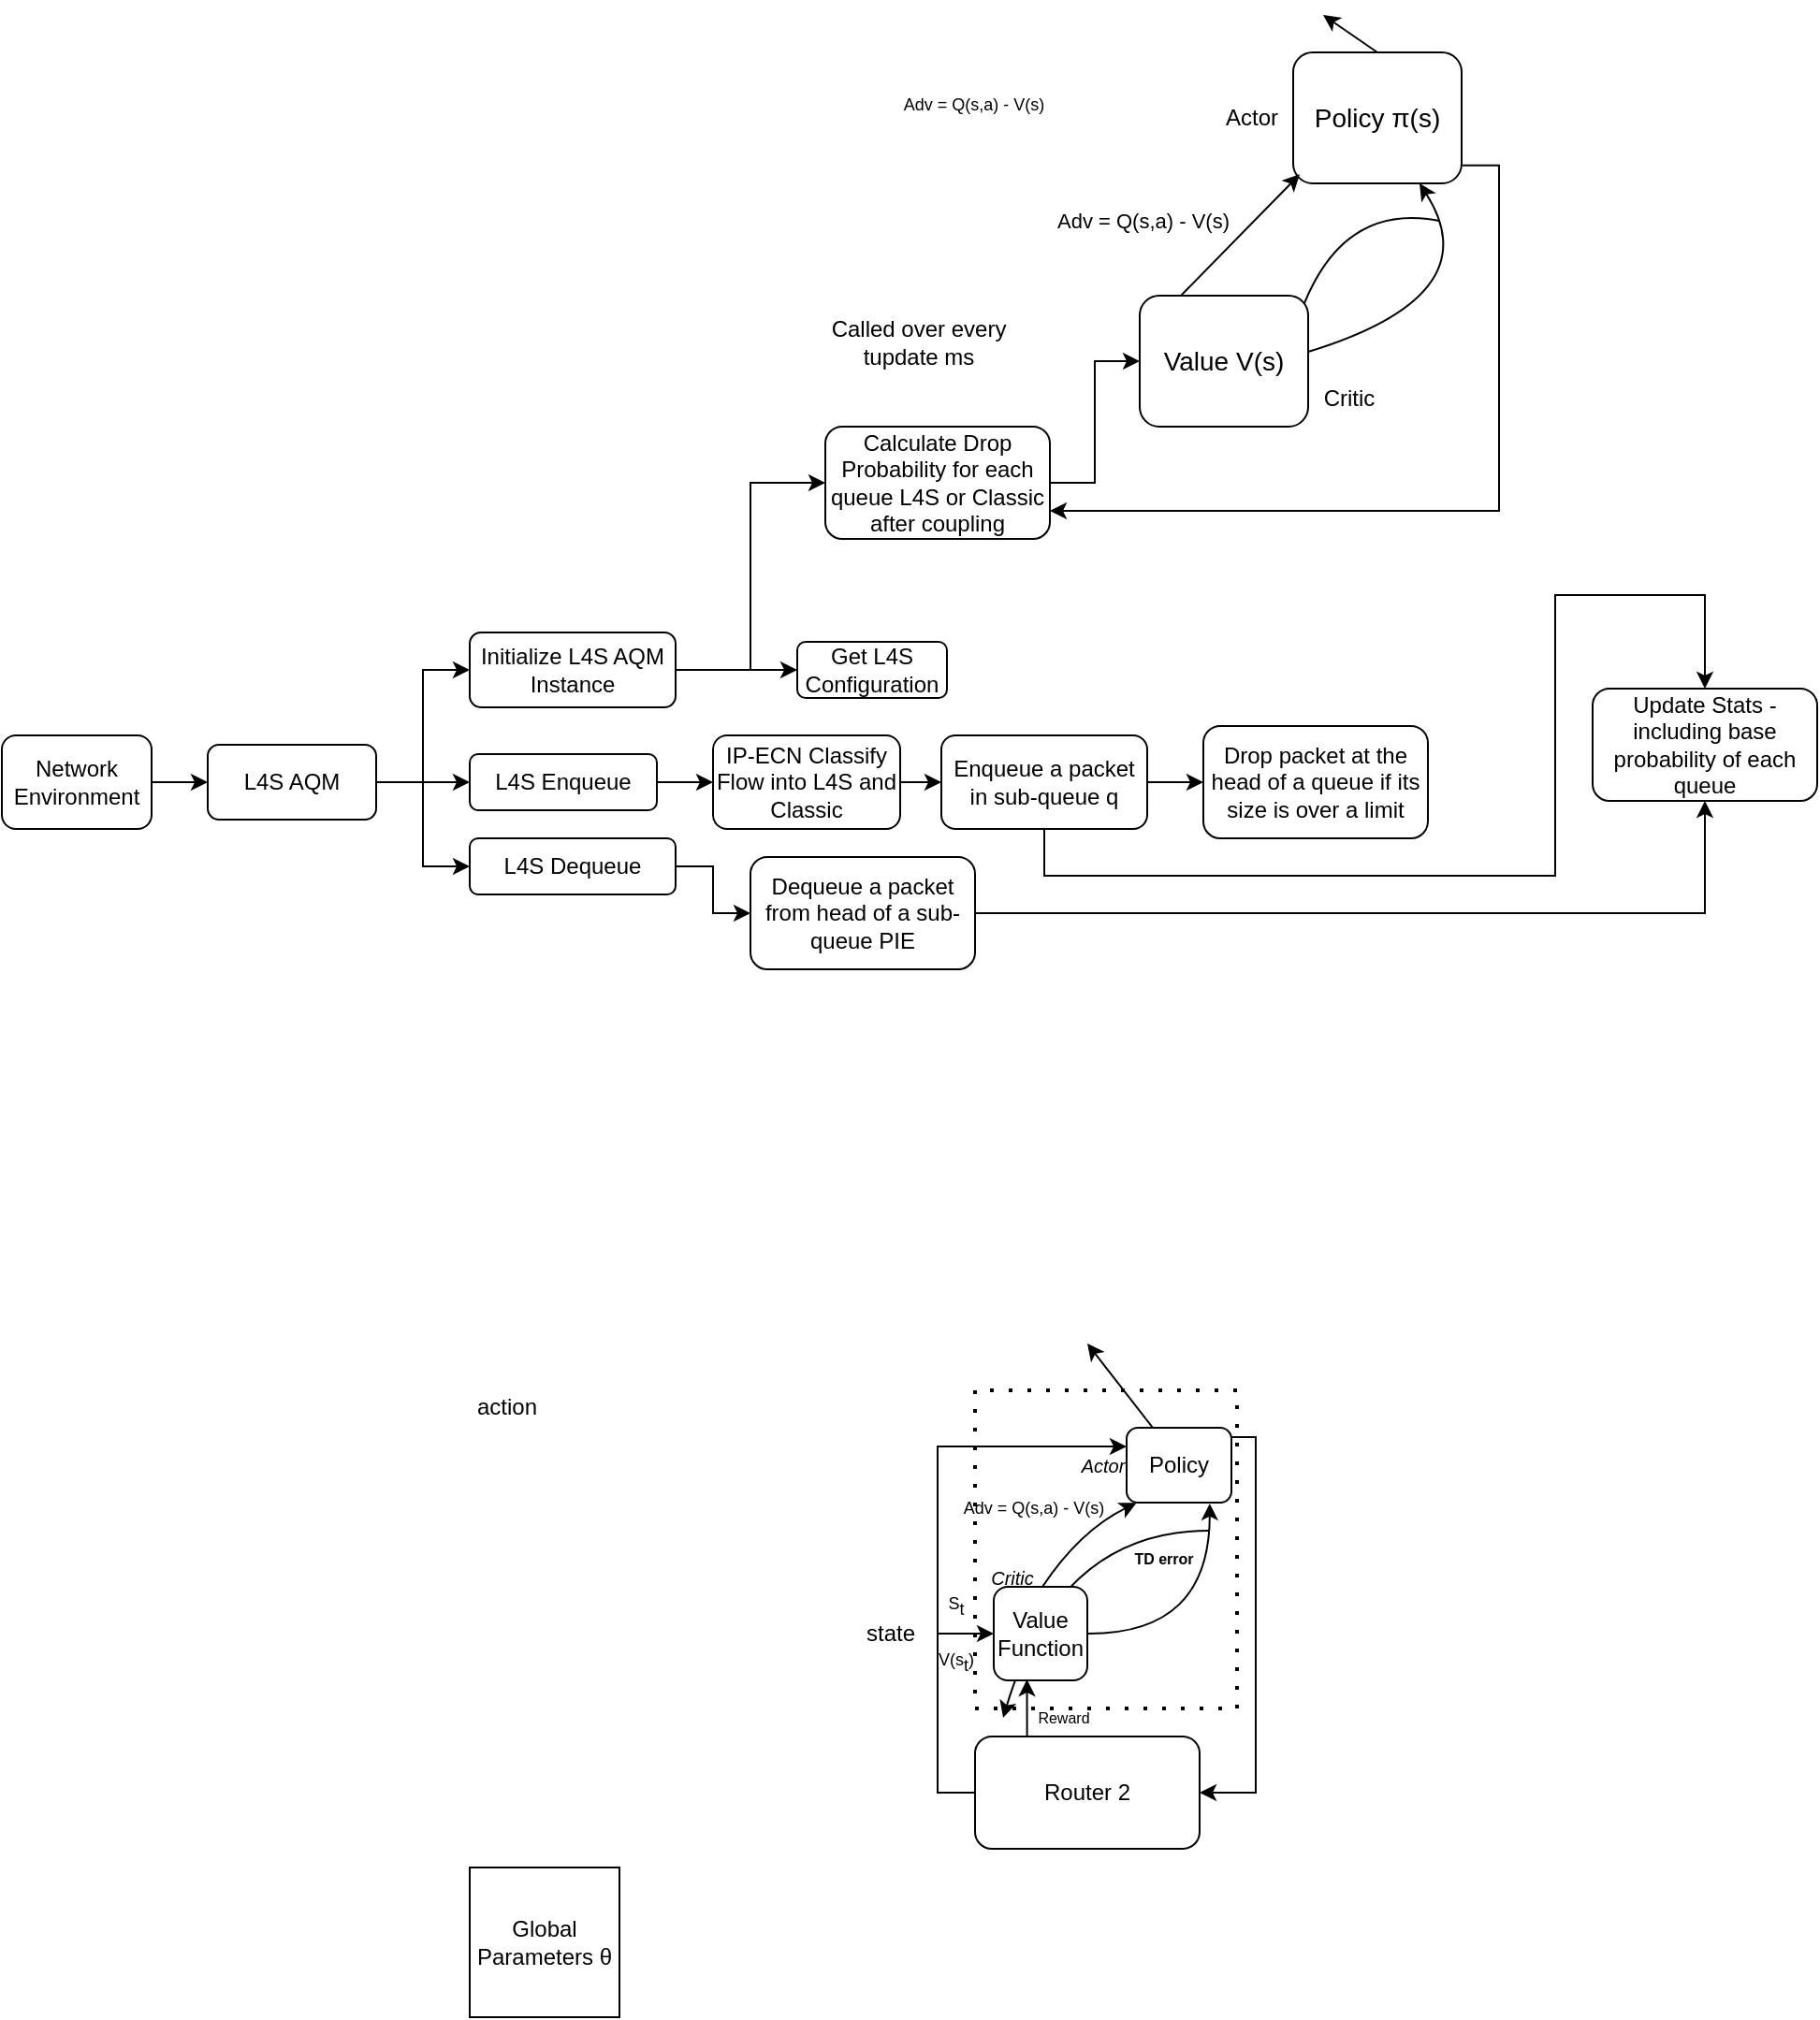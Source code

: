 <mxfile version="24.5.2" type="device">
  <diagram name="Page-1" id="ThGVcTv6Rneue8k59k8M">
    <mxGraphModel dx="1018" dy="1684" grid="1" gridSize="10" guides="1" tooltips="1" connect="1" arrows="1" fold="1" page="1" pageScale="1" pageWidth="827" pageHeight="1169" math="0" shadow="0">
      <root>
        <mxCell id="0" />
        <mxCell id="1" parent="0" />
        <mxCell id="E5vrX9dujn3w_KabcVko-6" style="edgeStyle=orthogonalEdgeStyle;rounded=0;orthogonalLoop=1;jettySize=auto;html=1;exitX=1;exitY=0.5;exitDx=0;exitDy=0;entryX=0;entryY=0.5;entryDx=0;entryDy=0;" parent="1" source="E5vrX9dujn3w_KabcVko-2" target="E5vrX9dujn3w_KabcVko-5" edge="1">
          <mxGeometry relative="1" as="geometry" />
        </mxCell>
        <mxCell id="zYL4b-B8g1KOYWPoWz04-9" style="edgeStyle=orthogonalEdgeStyle;rounded=0;orthogonalLoop=1;jettySize=auto;html=1;exitX=1;exitY=0.5;exitDx=0;exitDy=0;entryX=0;entryY=0.5;entryDx=0;entryDy=0;" parent="1" source="E5vrX9dujn3w_KabcVko-2" target="E5vrX9dujn3w_KabcVko-9" edge="1">
          <mxGeometry relative="1" as="geometry" />
        </mxCell>
        <mxCell id="zYL4b-B8g1KOYWPoWz04-10" style="edgeStyle=orthogonalEdgeStyle;rounded=0;orthogonalLoop=1;jettySize=auto;html=1;exitX=1;exitY=0.5;exitDx=0;exitDy=0;entryX=0;entryY=0.5;entryDx=0;entryDy=0;" parent="1" source="E5vrX9dujn3w_KabcVko-2" target="zYL4b-B8g1KOYWPoWz04-5" edge="1">
          <mxGeometry relative="1" as="geometry" />
        </mxCell>
        <mxCell id="E5vrX9dujn3w_KabcVko-2" value="L4S AQM" style="rounded=1;whiteSpace=wrap;html=1;" parent="1" vertex="1">
          <mxGeometry x="200" y="230" width="90" height="40" as="geometry" />
        </mxCell>
        <mxCell id="E5vrX9dujn3w_KabcVko-4" style="edgeStyle=orthogonalEdgeStyle;rounded=0;orthogonalLoop=1;jettySize=auto;html=1;" parent="1" source="E5vrX9dujn3w_KabcVko-3" target="E5vrX9dujn3w_KabcVko-2" edge="1">
          <mxGeometry relative="1" as="geometry" />
        </mxCell>
        <mxCell id="E5vrX9dujn3w_KabcVko-3" value="Network Environment" style="rounded=1;whiteSpace=wrap;html=1;" parent="1" vertex="1">
          <mxGeometry x="90" y="225" width="80" height="50" as="geometry" />
        </mxCell>
        <mxCell id="E5vrX9dujn3w_KabcVko-8" style="edgeStyle=orthogonalEdgeStyle;rounded=0;orthogonalLoop=1;jettySize=auto;html=1;" parent="1" source="E5vrX9dujn3w_KabcVko-5" target="E5vrX9dujn3w_KabcVko-7" edge="1">
          <mxGeometry relative="1" as="geometry" />
        </mxCell>
        <mxCell id="Fi-NjW9-c_K33PUsc-ZF-9" style="edgeStyle=orthogonalEdgeStyle;rounded=0;orthogonalLoop=1;jettySize=auto;html=1;entryX=0;entryY=0.5;entryDx=0;entryDy=0;" parent="1" source="E5vrX9dujn3w_KabcVko-5" target="zYL4b-B8g1KOYWPoWz04-3" edge="1">
          <mxGeometry relative="1" as="geometry" />
        </mxCell>
        <mxCell id="E5vrX9dujn3w_KabcVko-5" value="Initialize L4S AQM Instance" style="rounded=1;whiteSpace=wrap;html=1;" parent="1" vertex="1">
          <mxGeometry x="340" y="170" width="110" height="40" as="geometry" />
        </mxCell>
        <mxCell id="E5vrX9dujn3w_KabcVko-7" value="Get L4S Configuration" style="rounded=1;whiteSpace=wrap;html=1;" parent="1" vertex="1">
          <mxGeometry x="515" y="175" width="80" height="30" as="geometry" />
        </mxCell>
        <mxCell id="zYL4b-B8g1KOYWPoWz04-11" style="edgeStyle=orthogonalEdgeStyle;rounded=0;orthogonalLoop=1;jettySize=auto;html=1;exitX=1;exitY=0.5;exitDx=0;exitDy=0;entryX=0;entryY=0.5;entryDx=0;entryDy=0;" parent="1" source="E5vrX9dujn3w_KabcVko-9" target="E5vrX9dujn3w_KabcVko-10" edge="1">
          <mxGeometry relative="1" as="geometry" />
        </mxCell>
        <mxCell id="E5vrX9dujn3w_KabcVko-9" value="L4S Enqueue" style="rounded=1;whiteSpace=wrap;html=1;" parent="1" vertex="1">
          <mxGeometry x="340" y="235" width="100" height="30" as="geometry" />
        </mxCell>
        <mxCell id="zYL4b-B8g1KOYWPoWz04-13" style="edgeStyle=orthogonalEdgeStyle;rounded=0;orthogonalLoop=1;jettySize=auto;html=1;exitX=1;exitY=0.5;exitDx=0;exitDy=0;" parent="1" source="E5vrX9dujn3w_KabcVko-10" target="zYL4b-B8g1KOYWPoWz04-1" edge="1">
          <mxGeometry relative="1" as="geometry" />
        </mxCell>
        <mxCell id="E5vrX9dujn3w_KabcVko-10" value="IP-ECN Classify Flow into L4S and Classic" style="rounded=1;whiteSpace=wrap;html=1;" parent="1" vertex="1">
          <mxGeometry x="470" y="225" width="100" height="50" as="geometry" />
        </mxCell>
        <mxCell id="zYL4b-B8g1KOYWPoWz04-14" style="edgeStyle=orthogonalEdgeStyle;rounded=0;orthogonalLoop=1;jettySize=auto;html=1;exitX=1;exitY=0.5;exitDx=0;exitDy=0;entryX=0;entryY=0.5;entryDx=0;entryDy=0;" parent="1" source="zYL4b-B8g1KOYWPoWz04-1" target="zYL4b-B8g1KOYWPoWz04-2" edge="1">
          <mxGeometry relative="1" as="geometry" />
        </mxCell>
        <mxCell id="Fi-NjW9-c_K33PUsc-ZF-7" style="edgeStyle=orthogonalEdgeStyle;rounded=0;orthogonalLoop=1;jettySize=auto;html=1;exitX=0.5;exitY=1;exitDx=0;exitDy=0;entryX=0.5;entryY=0;entryDx=0;entryDy=0;" parent="1" source="zYL4b-B8g1KOYWPoWz04-1" target="zYL4b-B8g1KOYWPoWz04-7" edge="1">
          <mxGeometry relative="1" as="geometry">
            <Array as="points">
              <mxPoint x="690" y="300" />
              <mxPoint x="920" y="300" />
              <mxPoint x="920" y="150" />
              <mxPoint x="1010" y="150" />
            </Array>
          </mxGeometry>
        </mxCell>
        <mxCell id="zYL4b-B8g1KOYWPoWz04-1" value="Enqueue a packet in sub-queue q" style="rounded=1;whiteSpace=wrap;html=1;" parent="1" vertex="1">
          <mxGeometry x="592" y="225" width="110" height="50" as="geometry" />
        </mxCell>
        <mxCell id="zYL4b-B8g1KOYWPoWz04-2" value="Drop packet at the head of a queue if its size is over a limit" style="rounded=1;whiteSpace=wrap;html=1;" parent="1" vertex="1">
          <mxGeometry x="732" y="220" width="120" height="60" as="geometry" />
        </mxCell>
        <mxCell id="eYUPpmFHqzpojE2skQQ4-16" style="edgeStyle=orthogonalEdgeStyle;rounded=0;orthogonalLoop=1;jettySize=auto;html=1;exitX=1;exitY=0.5;exitDx=0;exitDy=0;entryX=0;entryY=0.5;entryDx=0;entryDy=0;" edge="1" parent="1" source="zYL4b-B8g1KOYWPoWz04-3" target="eYUPpmFHqzpojE2skQQ4-1">
          <mxGeometry relative="1" as="geometry" />
        </mxCell>
        <mxCell id="zYL4b-B8g1KOYWPoWz04-3" value="Calculate Drop Probability for each queue L4S or Classic after coupling" style="rounded=1;whiteSpace=wrap;html=1;" parent="1" vertex="1">
          <mxGeometry x="530" y="60" width="120" height="60" as="geometry" />
        </mxCell>
        <mxCell id="zYL4b-B8g1KOYWPoWz04-4" value="Called over every tupdate ms" style="text;html=1;align=center;verticalAlign=middle;whiteSpace=wrap;rounded=0;" parent="1" vertex="1">
          <mxGeometry x="530" width="100" height="30" as="geometry" />
        </mxCell>
        <mxCell id="zYL4b-B8g1KOYWPoWz04-16" style="edgeStyle=orthogonalEdgeStyle;rounded=0;orthogonalLoop=1;jettySize=auto;html=1;" parent="1" source="zYL4b-B8g1KOYWPoWz04-5" target="zYL4b-B8g1KOYWPoWz04-6" edge="1">
          <mxGeometry relative="1" as="geometry" />
        </mxCell>
        <mxCell id="zYL4b-B8g1KOYWPoWz04-5" value="L4S Dequeue" style="rounded=1;whiteSpace=wrap;html=1;" parent="1" vertex="1">
          <mxGeometry x="340" y="280" width="110" height="30" as="geometry" />
        </mxCell>
        <mxCell id="Fi-NjW9-c_K33PUsc-ZF-8" style="edgeStyle=orthogonalEdgeStyle;rounded=0;orthogonalLoop=1;jettySize=auto;html=1;" parent="1" source="zYL4b-B8g1KOYWPoWz04-6" target="zYL4b-B8g1KOYWPoWz04-7" edge="1">
          <mxGeometry relative="1" as="geometry" />
        </mxCell>
        <mxCell id="zYL4b-B8g1KOYWPoWz04-6" value="Dequeue a packet from head of a sub-queue PIE" style="rounded=1;whiteSpace=wrap;html=1;" parent="1" vertex="1">
          <mxGeometry x="490" y="290" width="120" height="60" as="geometry" />
        </mxCell>
        <mxCell id="zYL4b-B8g1KOYWPoWz04-7" value="Update Stats - including base probability of each queue" style="rounded=1;whiteSpace=wrap;html=1;" parent="1" vertex="1">
          <mxGeometry x="940" y="200" width="120" height="60" as="geometry" />
        </mxCell>
        <mxCell id="zYL4b-B8g1KOYWPoWz04-87" value="action" style="text;html=1;align=center;verticalAlign=middle;whiteSpace=wrap;rounded=0;" parent="1" vertex="1">
          <mxGeometry x="330" y="569" width="60" height="30" as="geometry" />
        </mxCell>
        <mxCell id="pEbdKooX2DtS_LslaIFQ-9" value="Global Parameters&amp;nbsp;θ" style="whiteSpace=wrap;html=1;aspect=fixed;" parent="1" vertex="1">
          <mxGeometry x="340" y="830" width="80" height="80" as="geometry" />
        </mxCell>
        <mxCell id="Fi-NjW9-c_K33PUsc-ZF-11" style="edgeStyle=orthogonalEdgeStyle;rounded=0;orthogonalLoop=1;jettySize=auto;html=1;exitX=0;exitY=0.5;exitDx=0;exitDy=0;entryX=0;entryY=0.25;entryDx=0;entryDy=0;" parent="1" source="Fi-NjW9-c_K33PUsc-ZF-12" target="Fi-NjW9-c_K33PUsc-ZF-23" edge="1">
          <mxGeometry relative="1" as="geometry" />
        </mxCell>
        <mxCell id="Fi-NjW9-c_K33PUsc-ZF-12" value="Router 2" style="rounded=1;whiteSpace=wrap;html=1;" parent="1" vertex="1">
          <mxGeometry x="610" y="760" width="120" height="60" as="geometry" />
        </mxCell>
        <mxCell id="Fi-NjW9-c_K33PUsc-ZF-13" style="edgeStyle=orthogonalEdgeStyle;rounded=0;orthogonalLoop=1;jettySize=auto;html=1;exitX=0;exitY=0.5;exitDx=0;exitDy=0;endArrow=none;endFill=0;startArrow=classic;startFill=1;" parent="1" edge="1">
          <mxGeometry relative="1" as="geometry">
            <mxPoint x="590" y="705" as="targetPoint" />
            <mxPoint x="620" y="705" as="sourcePoint" />
          </mxGeometry>
        </mxCell>
        <mxCell id="Fi-NjW9-c_K33PUsc-ZF-14" style="rounded=0;orthogonalLoop=1;jettySize=auto;html=1;exitX=1;exitY=0.5;exitDx=0;exitDy=0;entryX=0.793;entryY=1.011;entryDx=0;entryDy=0;edgeStyle=orthogonalEdgeStyle;curved=1;entryPerimeter=0;" parent="1" target="Fi-NjW9-c_K33PUsc-ZF-23" edge="1">
          <mxGeometry relative="1" as="geometry">
            <mxPoint x="670" y="705" as="sourcePoint" />
          </mxGeometry>
        </mxCell>
        <mxCell id="Fi-NjW9-c_K33PUsc-ZF-15" style="edgeStyle=orthogonalEdgeStyle;rounded=0;orthogonalLoop=1;jettySize=auto;html=1;entryX=1;entryY=0.5;entryDx=0;entryDy=0;exitX=1;exitY=0.5;exitDx=0;exitDy=0;" parent="1" source="Fi-NjW9-c_K33PUsc-ZF-23" target="Fi-NjW9-c_K33PUsc-ZF-12" edge="1">
          <mxGeometry relative="1" as="geometry">
            <Array as="points">
              <mxPoint x="760" y="600" />
              <mxPoint x="760" y="790" />
            </Array>
          </mxGeometry>
        </mxCell>
        <mxCell id="Fi-NjW9-c_K33PUsc-ZF-16" value="V(s&lt;sub style=&quot;font-size: 9px;&quot;&gt;t&lt;/sub&gt;)" style="text;html=1;align=center;verticalAlign=middle;whiteSpace=wrap;rounded=0;fontSize=9;" parent="1" vertex="1">
          <mxGeometry x="585" y="710" width="30" height="20" as="geometry" />
        </mxCell>
        <mxCell id="Fi-NjW9-c_K33PUsc-ZF-17" value="S&lt;sub style=&quot;font-size: 9px;&quot;&gt;t&lt;/sub&gt;" style="text;html=1;align=center;verticalAlign=middle;whiteSpace=wrap;rounded=0;fontSize=9;" parent="1" vertex="1">
          <mxGeometry x="590" y="680" width="20" height="20" as="geometry" />
        </mxCell>
        <mxCell id="Fi-NjW9-c_K33PUsc-ZF-18" value="" style="endArrow=classic;html=1;rounded=0;exitX=0.25;exitY=0;exitDx=0;exitDy=0;" parent="1" source="Fi-NjW9-c_K33PUsc-ZF-23" edge="1">
          <mxGeometry width="50" height="50" relative="1" as="geometry">
            <mxPoint x="590" y="570" as="sourcePoint" />
            <mxPoint x="670" y="550" as="targetPoint" />
          </mxGeometry>
        </mxCell>
        <mxCell id="Fi-NjW9-c_K33PUsc-ZF-19" style="edgeStyle=orthogonalEdgeStyle;rounded=0;orthogonalLoop=1;jettySize=auto;html=1;exitX=0.25;exitY=0;exitDx=0;exitDy=0;entryX=0.355;entryY=0.99;entryDx=0;entryDy=0;entryPerimeter=0;" parent="1" source="Fi-NjW9-c_K33PUsc-ZF-12" edge="1">
          <mxGeometry relative="1" as="geometry">
            <mxPoint x="637.75" y="729.5" as="targetPoint" />
          </mxGeometry>
        </mxCell>
        <mxCell id="Fi-NjW9-c_K33PUsc-ZF-20" value="Reward" style="text;html=1;align=center;verticalAlign=middle;whiteSpace=wrap;rounded=0;fontSize=8;" parent="1" vertex="1">
          <mxGeometry x="635" y="740" width="45" height="20" as="geometry" />
        </mxCell>
        <mxCell id="Fi-NjW9-c_K33PUsc-ZF-21" value="state" style="text;html=1;align=center;verticalAlign=middle;whiteSpace=wrap;rounded=0;" parent="1" vertex="1">
          <mxGeometry x="550" y="695" width="30" height="20" as="geometry" />
        </mxCell>
        <mxCell id="Fi-NjW9-c_K33PUsc-ZF-22" value="" style="swimlane;startSize=0;dashed=1;dashPattern=1 4;rounded=1;strokeWidth=2;" parent="1" vertex="1">
          <mxGeometry x="610" y="575" width="140" height="170" as="geometry" />
        </mxCell>
        <mxCell id="Fi-NjW9-c_K33PUsc-ZF-23" value="Policy" style="rounded=1;whiteSpace=wrap;html=1;" parent="Fi-NjW9-c_K33PUsc-ZF-22" vertex="1">
          <mxGeometry x="81" y="20" width="56" height="40" as="geometry" />
        </mxCell>
        <mxCell id="Fi-NjW9-c_K33PUsc-ZF-24" value="Critic" style="text;html=1;align=center;verticalAlign=middle;whiteSpace=wrap;rounded=0;fontSize=10;fontStyle=2" parent="Fi-NjW9-c_K33PUsc-ZF-22" vertex="1">
          <mxGeometry x="5" y="95" width="30" height="10" as="geometry" />
        </mxCell>
        <mxCell id="Fi-NjW9-c_K33PUsc-ZF-25" value="" style="endArrow=classic;html=1;rounded=0;curved=1;" parent="Fi-NjW9-c_K33PUsc-ZF-22" edge="1">
          <mxGeometry width="50" height="50" relative="1" as="geometry">
            <mxPoint x="125" y="75" as="sourcePoint" />
            <mxPoint x="15" y="175" as="targetPoint" />
            <Array as="points">
              <mxPoint x="45" y="75" />
            </Array>
          </mxGeometry>
        </mxCell>
        <mxCell id="Fi-NjW9-c_K33PUsc-ZF-26" value="TD error" style="text;html=1;align=center;verticalAlign=middle;whiteSpace=wrap;rounded=0;fontSize=8;fontStyle=1" parent="Fi-NjW9-c_K33PUsc-ZF-22" vertex="1">
          <mxGeometry x="81" y="85" width="40" height="10" as="geometry" />
        </mxCell>
        <mxCell id="Fi-NjW9-c_K33PUsc-ZF-27" value="&lt;span style=&quot;font-weight: normal; font-size: 9px;&quot;&gt;Adv = Q(s,a) - V(s)&lt;/span&gt;" style="text;html=1;align=center;verticalAlign=middle;whiteSpace=wrap;rounded=0;fontSize=9;fontStyle=1" parent="Fi-NjW9-c_K33PUsc-ZF-22" vertex="1">
          <mxGeometry x="-8" y="55" width="79" height="15" as="geometry" />
        </mxCell>
        <mxCell id="Fi-NjW9-c_K33PUsc-ZF-28" value="Actor" style="text;html=1;align=center;verticalAlign=middle;whiteSpace=wrap;rounded=0;fontStyle=2;fontSize=10;" parent="Fi-NjW9-c_K33PUsc-ZF-22" vertex="1">
          <mxGeometry x="56" y="35" width="25" height="10" as="geometry" />
        </mxCell>
        <mxCell id="Fi-NjW9-c_K33PUsc-ZF-29" value="" style="endArrow=classic;html=1;rounded=0;entryX=0.094;entryY=1.004;entryDx=0;entryDy=0;entryPerimeter=0;curved=1;" parent="Fi-NjW9-c_K33PUsc-ZF-22" target="Fi-NjW9-c_K33PUsc-ZF-23" edge="1">
          <mxGeometry width="50" height="50" relative="1" as="geometry">
            <mxPoint x="36" y="105" as="sourcePoint" />
            <mxPoint x="86" y="55" as="targetPoint" />
            <Array as="points">
              <mxPoint x="56" y="75" />
            </Array>
          </mxGeometry>
        </mxCell>
        <mxCell id="Fi-NjW9-c_K33PUsc-ZF-30" value="Value Function" style="rounded=1;whiteSpace=wrap;html=1;" parent="1" vertex="1">
          <mxGeometry x="620" y="680" width="50" height="50" as="geometry" />
        </mxCell>
        <mxCell id="eYUPpmFHqzpojE2skQQ4-1" value="Value V(s)" style="rounded=1;whiteSpace=wrap;html=1;fontSize=14;" vertex="1" parent="1">
          <mxGeometry x="698" y="-10" width="90" height="70" as="geometry" />
        </mxCell>
        <mxCell id="eYUPpmFHqzpojE2skQQ4-2" value="Policy&amp;nbsp;π(s)" style="rounded=1;whiteSpace=wrap;html=1;fontSize=14;" vertex="1" parent="1">
          <mxGeometry x="780" y="-140" width="90" height="70" as="geometry" />
        </mxCell>
        <mxCell id="eYUPpmFHqzpojE2skQQ4-4" value="" style="endArrow=classic;html=1;rounded=0;entryX=0.75;entryY=1;entryDx=0;entryDy=0;curved=1;" edge="1" parent="1" target="eYUPpmFHqzpojE2skQQ4-2">
          <mxGeometry width="50" height="50" relative="1" as="geometry">
            <mxPoint x="788" y="20" as="sourcePoint" />
            <mxPoint x="838" y="-30" as="targetPoint" />
            <Array as="points">
              <mxPoint x="886" y="-10" />
            </Array>
          </mxGeometry>
        </mxCell>
        <mxCell id="eYUPpmFHqzpojE2skQQ4-5" value="" style="endArrow=classic;html=1;rounded=0;exitX=0.5;exitY=0;exitDx=0;exitDy=0;" edge="1" parent="1" source="eYUPpmFHqzpojE2skQQ4-2">
          <mxGeometry width="50" height="50" relative="1" as="geometry">
            <mxPoint x="706" y="-150" as="sourcePoint" />
            <mxPoint x="796" y="-160" as="targetPoint" />
          </mxGeometry>
        </mxCell>
        <mxCell id="eYUPpmFHqzpojE2skQQ4-13" value="" style="endArrow=none;html=1;rounded=0;endFill=0;curved=1;exitX=0.976;exitY=0.062;exitDx=0;exitDy=0;exitPerimeter=0;" edge="1" parent="1" source="eYUPpmFHqzpojE2skQQ4-1">
          <mxGeometry width="50" height="50" relative="1" as="geometry">
            <mxPoint x="788" as="sourcePoint" />
            <mxPoint x="858" y="-50" as="targetPoint" />
            <Array as="points">
              <mxPoint x="808" y="-60" />
            </Array>
          </mxGeometry>
        </mxCell>
        <mxCell id="eYUPpmFHqzpojE2skQQ4-14" value="Actor" style="text;html=1;align=center;verticalAlign=middle;whiteSpace=wrap;rounded=0;" vertex="1" parent="1">
          <mxGeometry x="728" y="-120" width="60" height="30" as="geometry" />
        </mxCell>
        <mxCell id="eYUPpmFHqzpojE2skQQ4-15" value="Critic" style="text;html=1;align=center;verticalAlign=middle;whiteSpace=wrap;rounded=0;" vertex="1" parent="1">
          <mxGeometry x="780" y="30" width="60" height="30" as="geometry" />
        </mxCell>
        <mxCell id="eYUPpmFHqzpojE2skQQ4-19" value="&lt;span style=&quot;font-weight: normal; font-size: 9px;&quot;&gt;Adv = Q(s,a) - V(s)&lt;/span&gt;" style="text;html=1;align=center;verticalAlign=middle;whiteSpace=wrap;rounded=0;fontSize=9;fontStyle=1" vertex="1" parent="1">
          <mxGeometry x="570" y="-120" width="79" height="15" as="geometry" />
        </mxCell>
        <mxCell id="eYUPpmFHqzpojE2skQQ4-21" value="&lt;span style=&quot;font-weight: normal; font-size: 11px;&quot;&gt;Adv = Q(s,a) - V(s)&lt;/span&gt;" style="text;html=1;align=center;verticalAlign=middle;whiteSpace=wrap;rounded=0;fontSize=11;fontStyle=1" vertex="1" parent="1">
          <mxGeometry x="650" y="-60" width="100" height="20" as="geometry" />
        </mxCell>
        <mxCell id="eYUPpmFHqzpojE2skQQ4-22" value="" style="endArrow=classic;html=1;rounded=0;entryX=0.039;entryY=0.931;entryDx=0;entryDy=0;entryPerimeter=0;" edge="1" parent="1" target="eYUPpmFHqzpojE2skQQ4-2">
          <mxGeometry width="50" height="50" relative="1" as="geometry">
            <mxPoint x="720" y="-10" as="sourcePoint" />
            <mxPoint x="770" y="-60" as="targetPoint" />
          </mxGeometry>
        </mxCell>
        <mxCell id="eYUPpmFHqzpojE2skQQ4-25" style="edgeStyle=orthogonalEdgeStyle;rounded=0;orthogonalLoop=1;jettySize=auto;html=1;exitX=1;exitY=0.75;exitDx=0;exitDy=0;entryX=1.006;entryY=0.863;entryDx=0;entryDy=0;entryPerimeter=0;startArrow=classic;startFill=1;endArrow=none;endFill=0;" edge="1" parent="1" source="zYL4b-B8g1KOYWPoWz04-3" target="eYUPpmFHqzpojE2skQQ4-2">
          <mxGeometry relative="1" as="geometry" />
        </mxCell>
      </root>
    </mxGraphModel>
  </diagram>
</mxfile>
